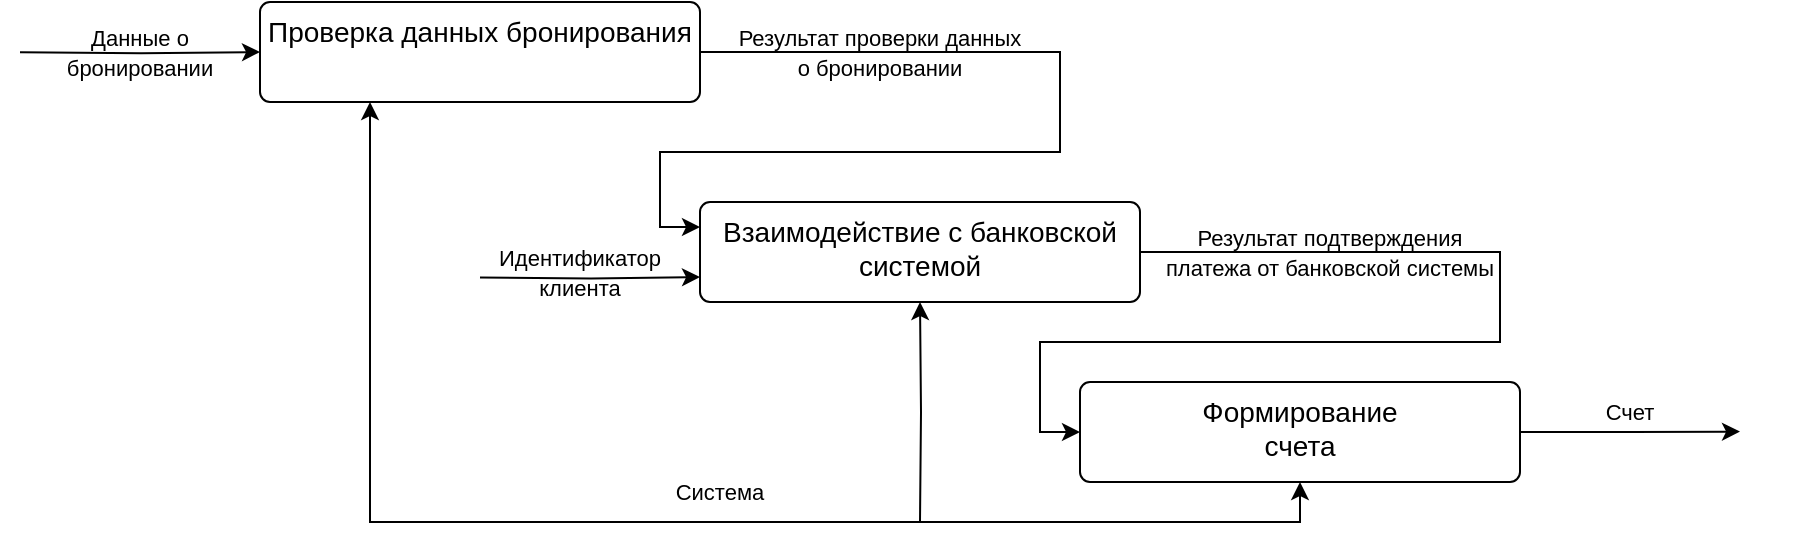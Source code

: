 <mxfile version="22.1.5" type="device" pages="2">
  <diagram name="Страница — 1" id="o3sYmgAIau1fM3dsohi6">
    <mxGraphModel dx="1624" dy="840" grid="1" gridSize="10" guides="1" tooltips="1" connect="1" arrows="1" fold="1" page="1" pageScale="1" pageWidth="3300" pageHeight="2339" math="0" shadow="0">
      <root>
        <mxCell id="0" />
        <mxCell id="1" parent="0" />
        <mxCell id="gx2m8ANJ89_CgAaHZRdq-28" style="edgeStyle=orthogonalEdgeStyle;rounded=0;orthogonalLoop=1;jettySize=auto;html=1;exitX=0;exitY=0.5;exitDx=0;exitDy=0;entryX=0;entryY=0.5;entryDx=0;entryDy=0;" edge="1" parent="1" target="MUi1yYkGbGkddvzHHs3n-1">
          <mxGeometry relative="1" as="geometry">
            <mxPoint x="150" y="805.143" as="sourcePoint" />
          </mxGeometry>
        </mxCell>
        <mxCell id="gx2m8ANJ89_CgAaHZRdq-30" style="edgeStyle=orthogonalEdgeStyle;rounded=0;orthogonalLoop=1;jettySize=auto;html=1;exitX=1;exitY=0.5;exitDx=0;exitDy=0;entryX=0;entryY=0.25;entryDx=0;entryDy=0;" edge="1" parent="1" source="MUi1yYkGbGkddvzHHs3n-1" target="gx2m8ANJ89_CgAaHZRdq-29">
          <mxGeometry relative="1" as="geometry">
            <Array as="points">
              <mxPoint x="670" y="805" />
              <mxPoint x="670" y="855" />
              <mxPoint x="470" y="855" />
              <mxPoint x="470" y="893" />
            </Array>
          </mxGeometry>
        </mxCell>
        <mxCell id="gx2m8ANJ89_CgAaHZRdq-41" style="edgeStyle=orthogonalEdgeStyle;rounded=0;orthogonalLoop=1;jettySize=auto;html=1;exitX=0.25;exitY=1;exitDx=0;exitDy=0;entryX=0.5;entryY=1;entryDx=0;entryDy=0;startArrow=classic;startFill=1;" edge="1" parent="1" source="MUi1yYkGbGkddvzHHs3n-1" target="gx2m8ANJ89_CgAaHZRdq-36">
          <mxGeometry relative="1" as="geometry" />
        </mxCell>
        <mxCell id="MUi1yYkGbGkddvzHHs3n-1" value="&lt;span style=&quot;font-size: 14px;&quot;&gt;Проверка данных бронирования&lt;br&gt;&lt;/span&gt;" style="html=1;align=center;verticalAlign=top;rounded=1;absoluteArcSize=1;arcSize=10;dashed=0;whiteSpace=wrap;" parent="1" vertex="1">
          <mxGeometry x="270" y="780" width="220" height="50" as="geometry" />
        </mxCell>
        <mxCell id="gx2m8ANJ89_CgAaHZRdq-5" value="&lt;font style=&quot;font-size: 11px;&quot;&gt;Данные о&lt;br&gt;бронировании&lt;br&gt;&lt;/font&gt;" style="text;html=1;strokeColor=none;fillColor=none;align=center;verticalAlign=middle;whiteSpace=wrap;rounded=0;" vertex="1" parent="1">
          <mxGeometry x="140" y="790" width="140" height="30" as="geometry" />
        </mxCell>
        <mxCell id="gx2m8ANJ89_CgAaHZRdq-32" style="edgeStyle=orthogonalEdgeStyle;rounded=0;orthogonalLoop=1;jettySize=auto;html=1;exitX=0;exitY=0.75;exitDx=0;exitDy=0;entryX=0;entryY=0.75;entryDx=0;entryDy=0;" edge="1" parent="1" target="gx2m8ANJ89_CgAaHZRdq-29">
          <mxGeometry relative="1" as="geometry">
            <mxPoint x="380" y="917.714" as="sourcePoint" />
          </mxGeometry>
        </mxCell>
        <mxCell id="gx2m8ANJ89_CgAaHZRdq-37" style="edgeStyle=orthogonalEdgeStyle;rounded=0;orthogonalLoop=1;jettySize=auto;html=1;exitX=1;exitY=0.5;exitDx=0;exitDy=0;entryX=0;entryY=0.5;entryDx=0;entryDy=0;" edge="1" parent="1" source="gx2m8ANJ89_CgAaHZRdq-29" target="gx2m8ANJ89_CgAaHZRdq-36">
          <mxGeometry relative="1" as="geometry">
            <Array as="points">
              <mxPoint x="890" y="905" />
              <mxPoint x="890" y="950" />
              <mxPoint x="660" y="950" />
              <mxPoint x="660" y="995" />
            </Array>
          </mxGeometry>
        </mxCell>
        <mxCell id="gx2m8ANJ89_CgAaHZRdq-42" style="edgeStyle=orthogonalEdgeStyle;rounded=0;orthogonalLoop=1;jettySize=auto;html=1;exitX=0.5;exitY=1;exitDx=0;exitDy=0;entryX=0.5;entryY=1;entryDx=0;entryDy=0;" edge="1" parent="1" target="gx2m8ANJ89_CgAaHZRdq-29">
          <mxGeometry relative="1" as="geometry">
            <mxPoint x="600" y="1040.0" as="sourcePoint" />
          </mxGeometry>
        </mxCell>
        <mxCell id="gx2m8ANJ89_CgAaHZRdq-29" value="&lt;span style=&quot;font-size: 14px;&quot;&gt;Взаимодействие с банковской&lt;br&gt;системой&lt;br&gt;&lt;/span&gt;" style="html=1;align=center;verticalAlign=top;rounded=1;absoluteArcSize=1;arcSize=10;dashed=0;whiteSpace=wrap;" vertex="1" parent="1">
          <mxGeometry x="490" y="880" width="220" height="50" as="geometry" />
        </mxCell>
        <mxCell id="gx2m8ANJ89_CgAaHZRdq-31" value="&lt;font style=&quot;font-size: 11px;&quot;&gt;Результат проверки данных&lt;br&gt;о бронировании&lt;br&gt;&lt;/font&gt;" style="text;html=1;strokeColor=none;fillColor=none;align=center;verticalAlign=middle;whiteSpace=wrap;rounded=0;" vertex="1" parent="1">
          <mxGeometry x="500" y="790" width="160" height="30" as="geometry" />
        </mxCell>
        <mxCell id="gx2m8ANJ89_CgAaHZRdq-33" value="&lt;font style=&quot;font-size: 11px;&quot;&gt;Идентификатор&lt;br&gt;клиента&lt;br&gt;&lt;/font&gt;" style="text;html=1;strokeColor=none;fillColor=none;align=center;verticalAlign=middle;whiteSpace=wrap;rounded=0;" vertex="1" parent="1">
          <mxGeometry x="360" y="900" width="140" height="30" as="geometry" />
        </mxCell>
        <mxCell id="gx2m8ANJ89_CgAaHZRdq-39" style="edgeStyle=orthogonalEdgeStyle;rounded=0;orthogonalLoop=1;jettySize=auto;html=1;exitX=1;exitY=0.5;exitDx=0;exitDy=0;" edge="1" parent="1" source="gx2m8ANJ89_CgAaHZRdq-36">
          <mxGeometry relative="1" as="geometry">
            <mxPoint x="1010" y="994.793" as="targetPoint" />
          </mxGeometry>
        </mxCell>
        <mxCell id="gx2m8ANJ89_CgAaHZRdq-36" value="&lt;span style=&quot;font-size: 14px;&quot;&gt;Формирование&lt;br&gt;счета&lt;br&gt;&lt;/span&gt;" style="html=1;align=center;verticalAlign=top;rounded=1;absoluteArcSize=1;arcSize=10;dashed=0;whiteSpace=wrap;" vertex="1" parent="1">
          <mxGeometry x="680" y="970" width="220" height="50" as="geometry" />
        </mxCell>
        <mxCell id="gx2m8ANJ89_CgAaHZRdq-38" value="&lt;font style=&quot;font-size: 11px;&quot;&gt;Результат подтверждения платежа от банковской системы&lt;br&gt;&lt;/font&gt;" style="text;html=1;strokeColor=none;fillColor=none;align=center;verticalAlign=middle;whiteSpace=wrap;rounded=0;" vertex="1" parent="1">
          <mxGeometry x="720" y="890" width="170" height="30" as="geometry" />
        </mxCell>
        <mxCell id="gx2m8ANJ89_CgAaHZRdq-40" value="&lt;font style=&quot;font-size: 11px;&quot;&gt;Счет&lt;br&gt;&lt;/font&gt;" style="text;html=1;strokeColor=none;fillColor=none;align=center;verticalAlign=middle;whiteSpace=wrap;rounded=0;" vertex="1" parent="1">
          <mxGeometry x="870" y="970" width="170" height="30" as="geometry" />
        </mxCell>
        <mxCell id="gx2m8ANJ89_CgAaHZRdq-43" value="&lt;font style=&quot;font-size: 11px;&quot;&gt;Система&lt;br&gt;&lt;/font&gt;" style="text;html=1;strokeColor=none;fillColor=none;align=center;verticalAlign=middle;whiteSpace=wrap;rounded=0;" vertex="1" parent="1">
          <mxGeometry x="430" y="1010" width="140" height="30" as="geometry" />
        </mxCell>
      </root>
    </mxGraphModel>
  </diagram>
  <diagram id="30CSTh-y9SVbLgZfz-_A" name="Страница — 2">
    <mxGraphModel dx="1624" dy="840" grid="1" gridSize="10" guides="1" tooltips="1" connect="1" arrows="1" fold="1" page="1" pageScale="1" pageWidth="3300" pageHeight="2339" math="0" shadow="0">
      <root>
        <mxCell id="0" />
        <mxCell id="1" parent="0" />
      </root>
    </mxGraphModel>
  </diagram>
</mxfile>
